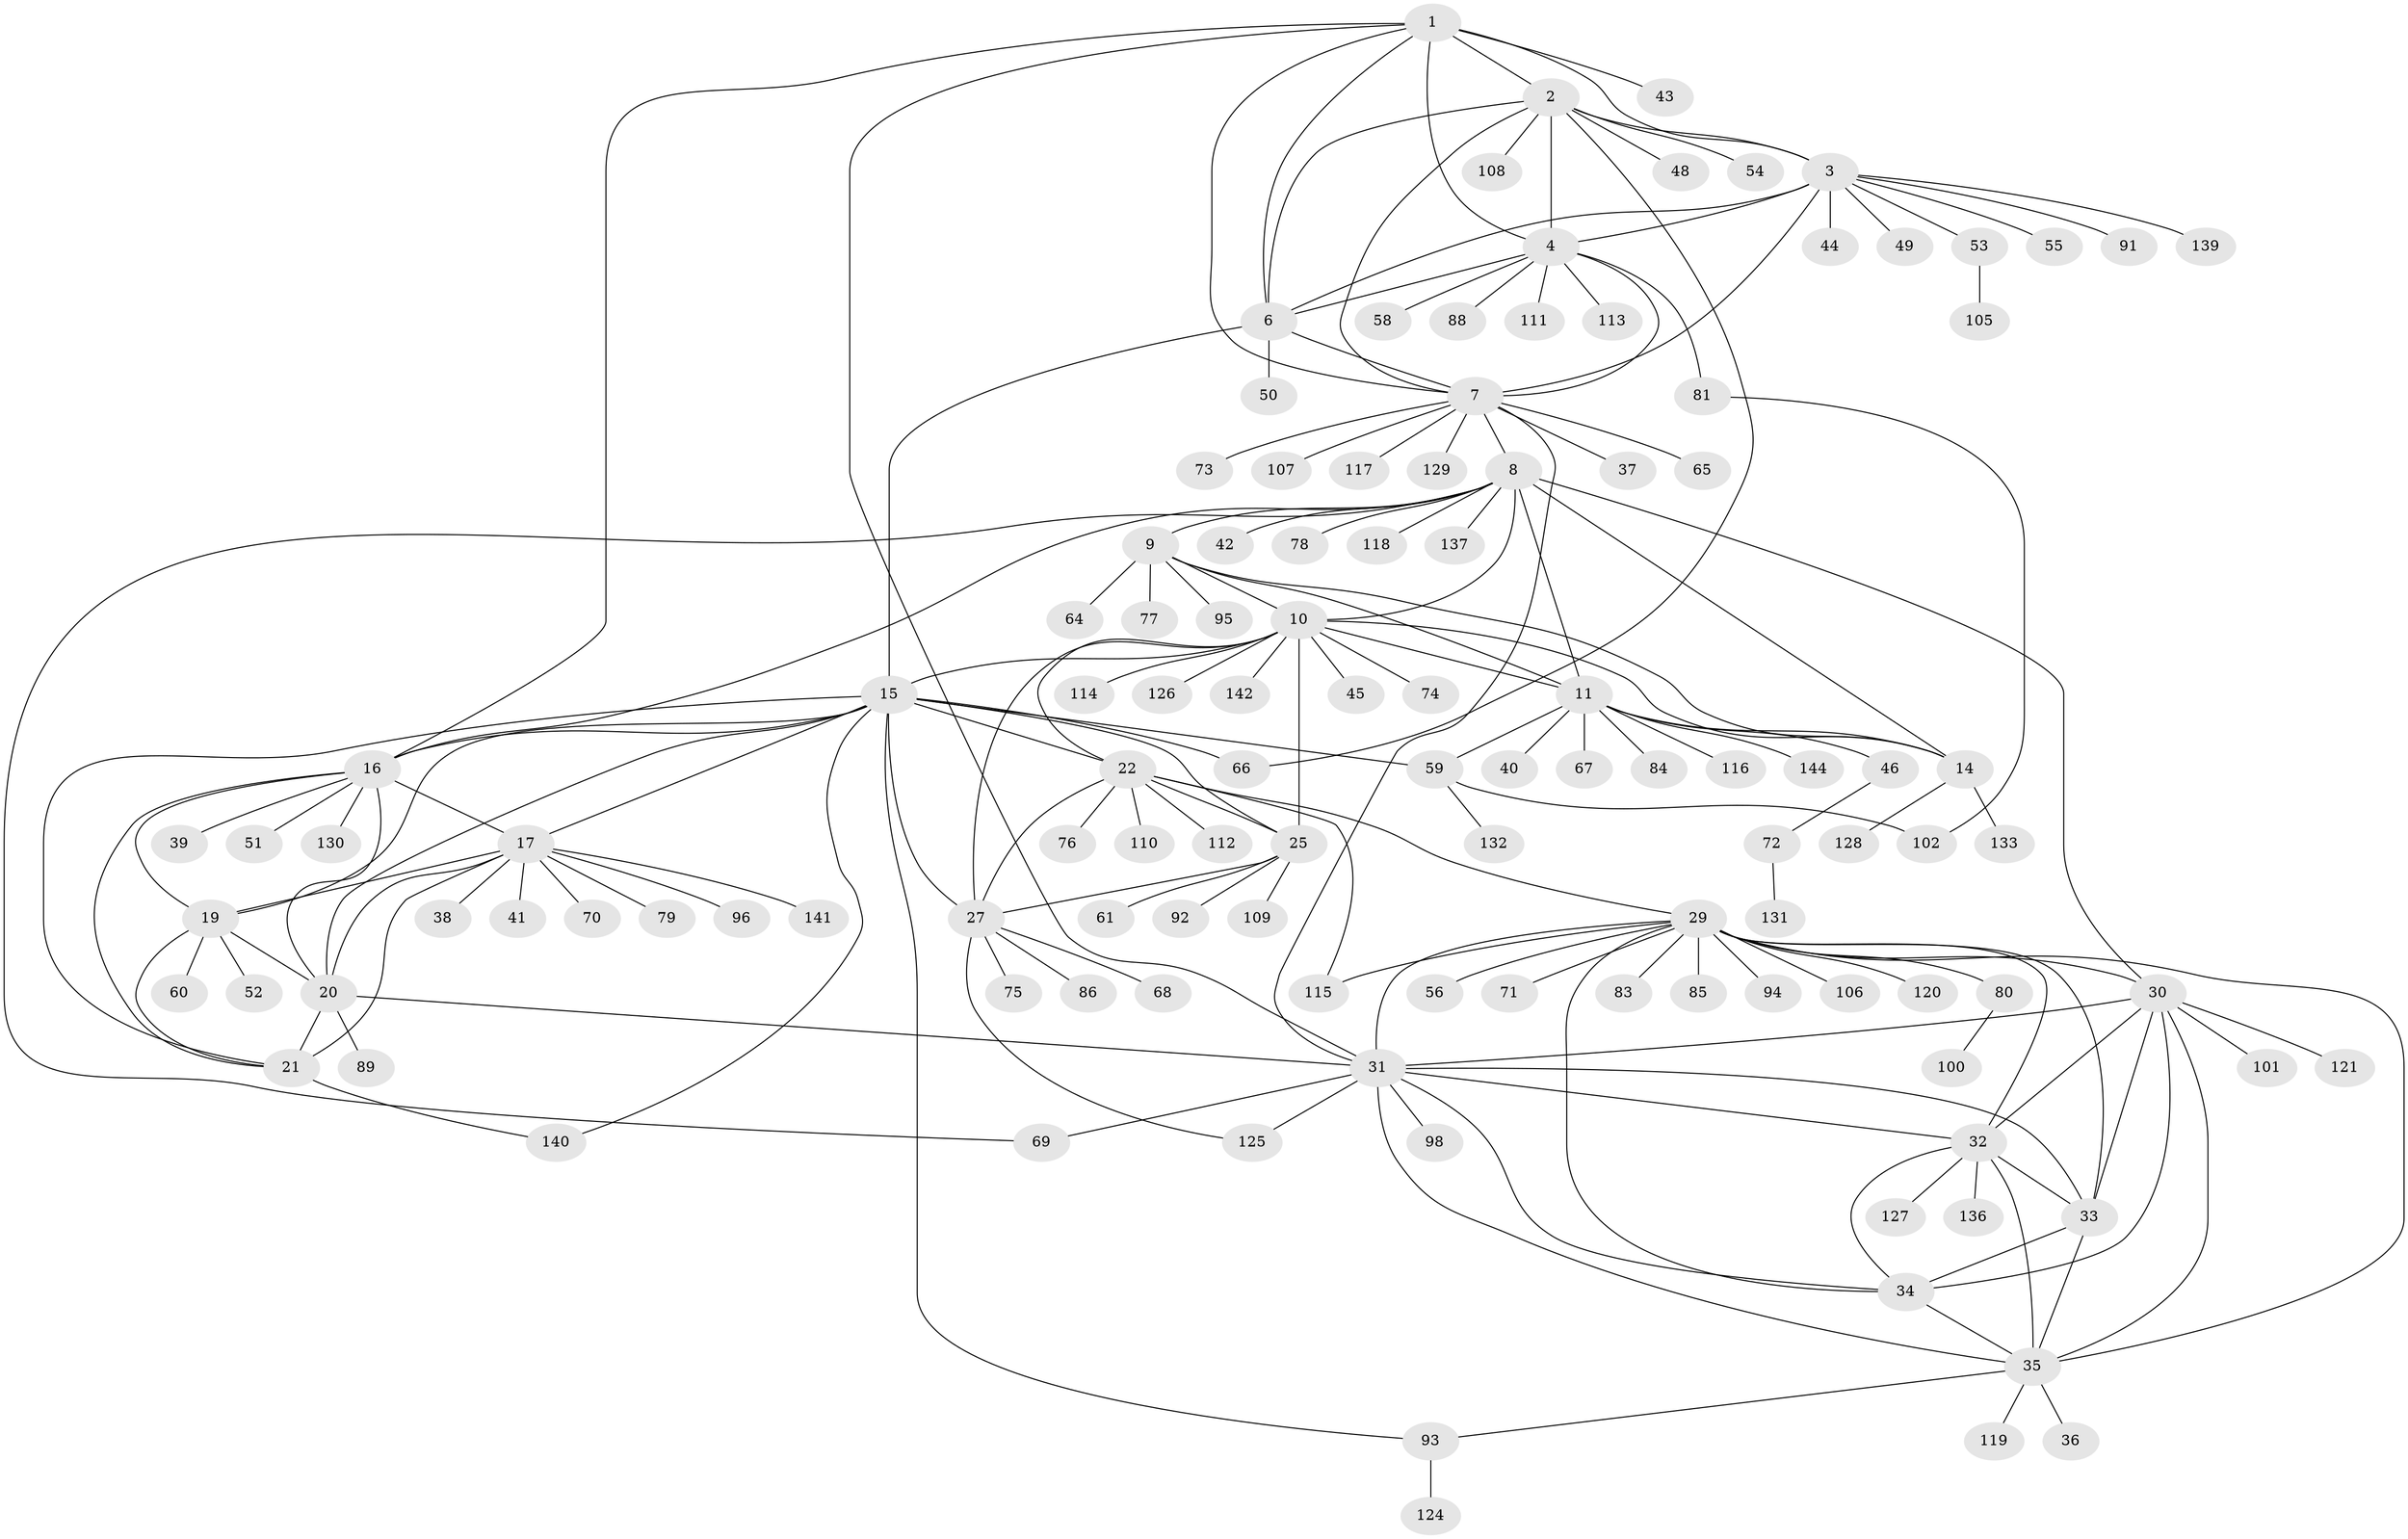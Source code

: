 // original degree distribution, {9: 0.0763888888888889, 11: 0.034722222222222224, 13: 0.006944444444444444, 8: 0.034722222222222224, 15: 0.006944444444444444, 10: 0.041666666666666664, 7: 0.027777777777777776, 17: 0.006944444444444444, 12: 0.006944444444444444, 1: 0.6388888888888888, 2: 0.10416666666666667, 4: 0.006944444444444444, 3: 0.006944444444444444}
// Generated by graph-tools (version 1.1) at 2025/42/03/06/25 10:42:14]
// undirected, 119 vertices, 180 edges
graph export_dot {
graph [start="1"]
  node [color=gray90,style=filled];
  1 [super="+103"];
  2 [super="+57"];
  3 [super="+97"];
  4 [super="+5"];
  6;
  7 [super="+122"];
  8 [super="+12"];
  9;
  10 [super="+23"];
  11 [super="+13"];
  14;
  15 [super="+26"];
  16 [super="+90"];
  17 [super="+18"];
  19 [super="+134"];
  20 [super="+63"];
  21 [super="+123"];
  22 [super="+24"];
  25 [super="+28"];
  27 [super="+87"];
  29 [super="+82"];
  30 [super="+138"];
  31;
  32 [super="+62"];
  33 [super="+135"];
  34 [super="+47"];
  35 [super="+143"];
  36;
  37;
  38;
  39;
  40;
  41;
  42;
  43;
  44;
  45;
  46;
  48;
  49;
  50;
  51;
  52;
  53;
  54;
  55;
  56 [super="+104"];
  58;
  59;
  60;
  61;
  64;
  65;
  66;
  67;
  68;
  69;
  70;
  71;
  72;
  73 [super="+99"];
  74;
  75;
  76;
  77;
  78;
  79;
  80;
  81;
  83;
  84;
  85;
  86;
  88;
  89;
  91;
  92;
  93;
  94;
  95;
  96;
  98;
  100;
  101;
  102;
  105;
  106;
  107;
  108;
  109;
  110;
  111;
  112;
  113;
  114;
  115;
  116;
  117;
  118;
  119;
  120;
  121;
  124;
  125;
  126;
  127;
  128;
  129;
  130;
  131;
  132;
  133;
  136;
  137;
  139;
  140;
  141;
  142;
  144;
  1 -- 2;
  1 -- 3;
  1 -- 4 [weight=2];
  1 -- 6;
  1 -- 7;
  1 -- 16;
  1 -- 43;
  1 -- 31;
  2 -- 3;
  2 -- 4 [weight=2];
  2 -- 6;
  2 -- 7;
  2 -- 48;
  2 -- 54;
  2 -- 66;
  2 -- 108;
  3 -- 4 [weight=2];
  3 -- 6;
  3 -- 7;
  3 -- 44;
  3 -- 49;
  3 -- 53;
  3 -- 55;
  3 -- 91;
  3 -- 139;
  4 -- 6 [weight=2];
  4 -- 7 [weight=2];
  4 -- 81;
  4 -- 88;
  4 -- 111;
  4 -- 113;
  4 -- 58;
  6 -- 7;
  6 -- 50;
  6 -- 15;
  7 -- 31;
  7 -- 37;
  7 -- 65;
  7 -- 73;
  7 -- 107;
  7 -- 117;
  7 -- 129;
  7 -- 8;
  8 -- 9 [weight=2];
  8 -- 10 [weight=2];
  8 -- 11 [weight=4];
  8 -- 14 [weight=2];
  8 -- 30;
  8 -- 42;
  8 -- 78;
  8 -- 69;
  8 -- 137;
  8 -- 118;
  8 -- 16;
  9 -- 10;
  9 -- 11 [weight=2];
  9 -- 14;
  9 -- 64;
  9 -- 77;
  9 -- 95;
  10 -- 11 [weight=2];
  10 -- 14;
  10 -- 15 [weight=2];
  10 -- 114;
  10 -- 74;
  10 -- 45;
  10 -- 142;
  10 -- 22 [weight=2];
  10 -- 25 [weight=2];
  10 -- 27;
  10 -- 126;
  11 -- 14 [weight=2];
  11 -- 40;
  11 -- 46;
  11 -- 84;
  11 -- 116;
  11 -- 67;
  11 -- 144;
  11 -- 59;
  14 -- 128;
  14 -- 133;
  15 -- 16;
  15 -- 17 [weight=2];
  15 -- 19;
  15 -- 20;
  15 -- 21;
  15 -- 59;
  15 -- 66;
  15 -- 140;
  15 -- 22 [weight=2];
  15 -- 25 [weight=2];
  15 -- 27;
  15 -- 93;
  16 -- 17 [weight=2];
  16 -- 19;
  16 -- 20;
  16 -- 21;
  16 -- 39;
  16 -- 51;
  16 -- 130;
  17 -- 19 [weight=2];
  17 -- 20 [weight=2];
  17 -- 21 [weight=2];
  17 -- 38;
  17 -- 70;
  17 -- 79;
  17 -- 96;
  17 -- 41;
  17 -- 141;
  19 -- 20;
  19 -- 21;
  19 -- 52;
  19 -- 60;
  20 -- 21;
  20 -- 31;
  20 -- 89;
  21 -- 140;
  22 -- 25 [weight=4];
  22 -- 27 [weight=2];
  22 -- 29;
  22 -- 110;
  22 -- 112;
  22 -- 115;
  22 -- 76;
  25 -- 27 [weight=2];
  25 -- 61;
  25 -- 109;
  25 -- 92;
  27 -- 68;
  27 -- 75;
  27 -- 86;
  27 -- 125;
  29 -- 30;
  29 -- 31;
  29 -- 32;
  29 -- 33;
  29 -- 34;
  29 -- 35;
  29 -- 56;
  29 -- 71;
  29 -- 80;
  29 -- 83;
  29 -- 85;
  29 -- 94;
  29 -- 106;
  29 -- 115;
  29 -- 120;
  30 -- 31;
  30 -- 32;
  30 -- 33;
  30 -- 34;
  30 -- 35;
  30 -- 101;
  30 -- 121;
  31 -- 32;
  31 -- 33;
  31 -- 34;
  31 -- 35;
  31 -- 69;
  31 -- 98;
  31 -- 125;
  32 -- 33;
  32 -- 34;
  32 -- 35;
  32 -- 127;
  32 -- 136;
  33 -- 34;
  33 -- 35;
  34 -- 35;
  35 -- 36;
  35 -- 93;
  35 -- 119;
  46 -- 72;
  53 -- 105;
  59 -- 102;
  59 -- 132;
  72 -- 131;
  80 -- 100;
  81 -- 102;
  93 -- 124;
}
